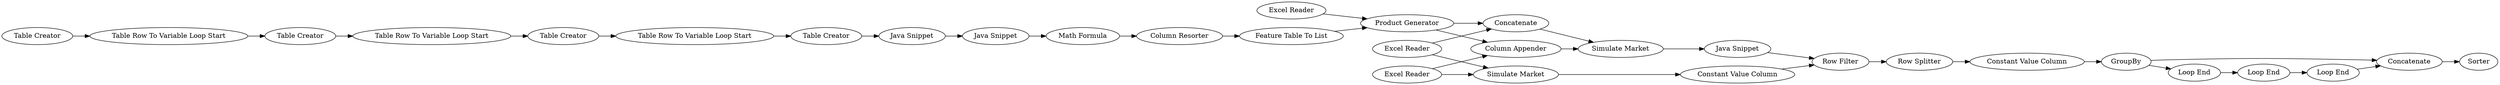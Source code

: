 digraph {
	57 -> 6
	56 -> 4
	53 -> 54
	56 -> 58
	8 -> 9
	23 -> 50
	6 -> 8
	51 -> 52
	6 -> 58
	21 -> 24
	48 -> 22
	50 -> 51
	42 -> 39
	44 -> 45
	23 -> 53
	39 -> 43
	37 -> 42
	24 -> 23
	45 -> 47
	36 -> 41
	4 -> 28
	58 -> 9
	35 -> 40
	43 -> 44
	9 -> 48
	52 -> 53
	55 -> 8
	55 -> 4
	41 -> 37
	47 -> 46
	46 -> 6
	22 -> 21
	28 -> 22
	40 -> 36
	57 [label="Excel Reader"]
	55 [label="Excel Reader"]
	9 [label="Simulate Market"]
	45 [label="Math Formula"]
	52 [label="Loop End"]
	21 [label="Row Splitter"]
	58 [label="Column Appender"]
	8 [label=Concatenate]
	24 [label="Constant Value Column"]
	41 [label="Table Row To Variable Loop Start"]
	51 [label="Loop End"]
	56 [label="Excel Reader"]
	6 [label="Product Generator"]
	54 [label=Sorter]
	48 [label="Java Snippet"]
	50 [label="Loop End"]
	42 [label="Table Row To Variable Loop Start"]
	22 [label="Row Filter"]
	53 [label=Concatenate]
	28 [label="Constant Value Column"]
	23 [label=GroupBy]
	4 [label="Simulate Market"]
	47 [label="Column Resorter"]
	43 [label="Java Snippet"]
	35 [label="Table Creator"]
	44 [label="Java Snippet"]
	36 [label="Table Creator"]
	46 [label="Feature Table To List"]
	40 [label="Table Row To Variable Loop Start"]
	39 [label="Table Creator"]
	37 [label="Table Creator"]
	rankdir=LR
}

